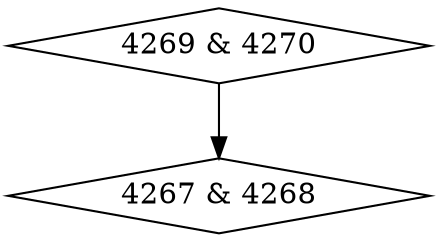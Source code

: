digraph {
0 [label = "4267 & 4268", shape = diamond];
1 [label = "4269 & 4270", shape = diamond];
1->0;
}

